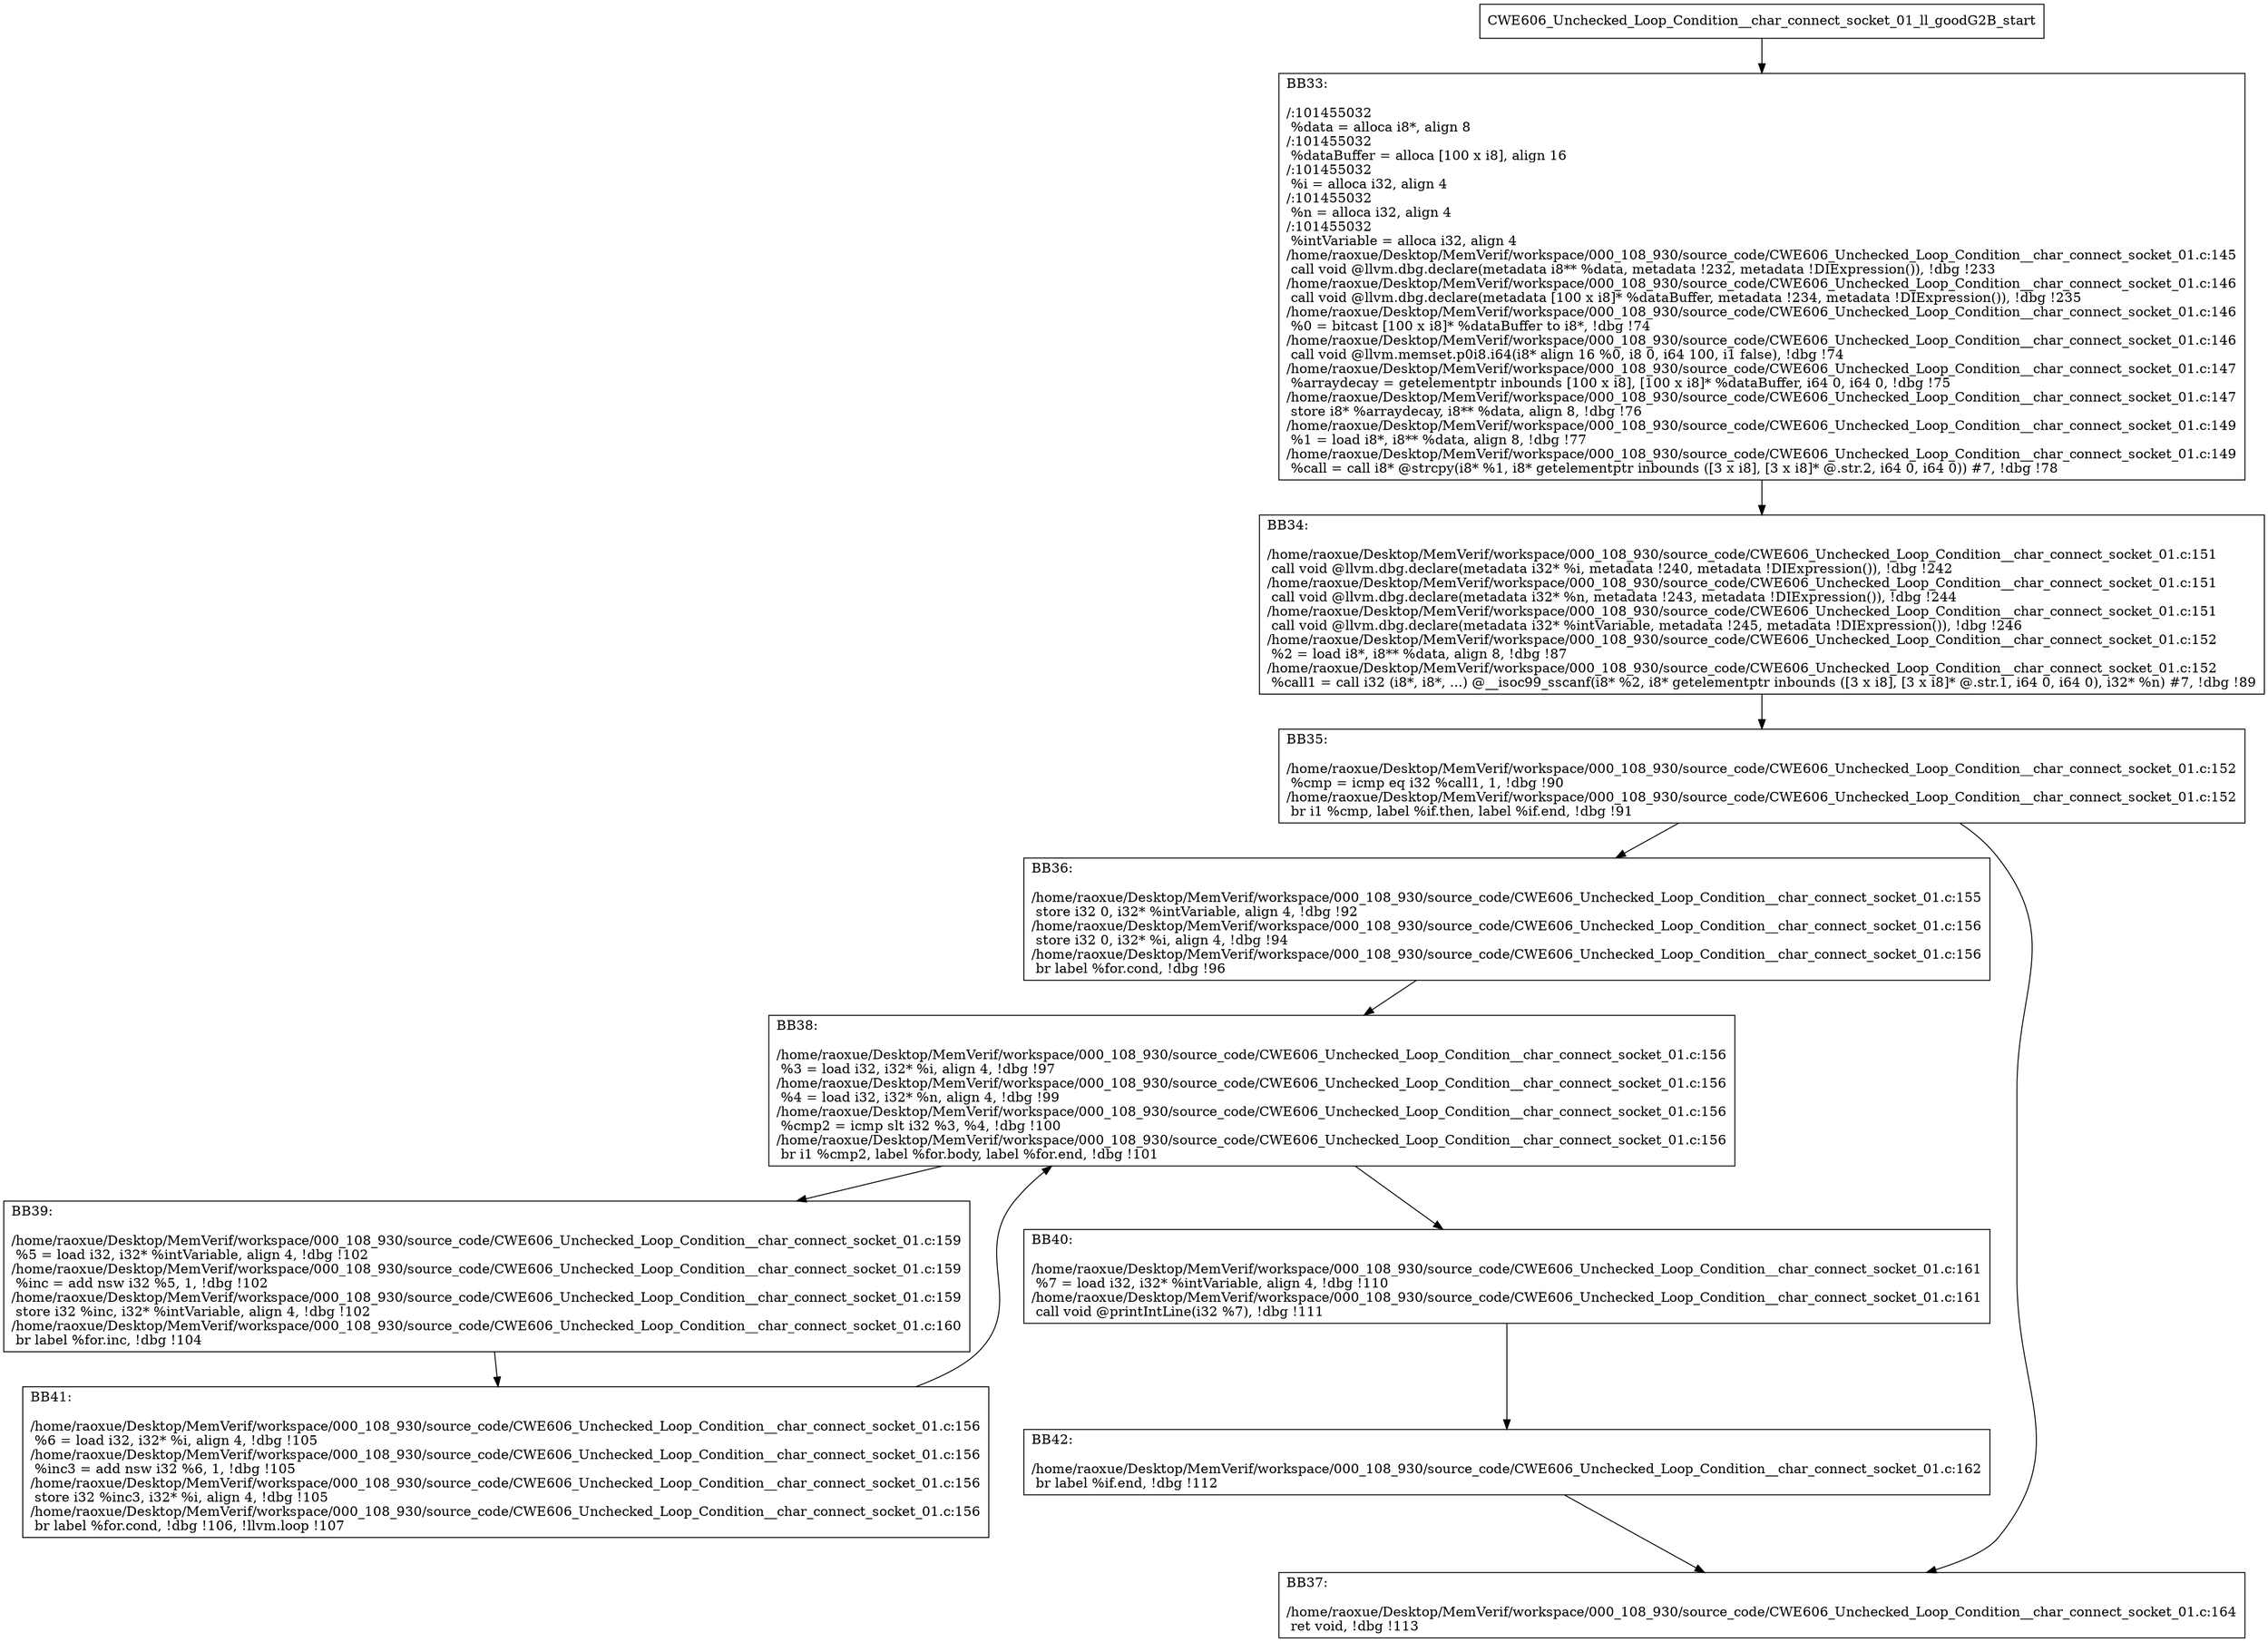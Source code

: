 digraph "CFG for'CWE606_Unchecked_Loop_Condition__char_connect_socket_01_ll_goodG2B' function" {
	BBCWE606_Unchecked_Loop_Condition__char_connect_socket_01_ll_goodG2B_start[shape=record,label="{CWE606_Unchecked_Loop_Condition__char_connect_socket_01_ll_goodG2B_start}"];
	BBCWE606_Unchecked_Loop_Condition__char_connect_socket_01_ll_goodG2B_start-> CWE606_Unchecked_Loop_Condition__char_connect_socket_01_ll_goodG2BBB33;
	CWE606_Unchecked_Loop_Condition__char_connect_socket_01_ll_goodG2BBB33 [shape=record, label="{BB33:\l\l/:101455032\l
  %data = alloca i8*, align 8\l
/:101455032\l
  %dataBuffer = alloca [100 x i8], align 16\l
/:101455032\l
  %i = alloca i32, align 4\l
/:101455032\l
  %n = alloca i32, align 4\l
/:101455032\l
  %intVariable = alloca i32, align 4\l
/home/raoxue/Desktop/MemVerif/workspace/000_108_930/source_code/CWE606_Unchecked_Loop_Condition__char_connect_socket_01.c:145\l
  call void @llvm.dbg.declare(metadata i8** %data, metadata !232, metadata !DIExpression()), !dbg !233\l
/home/raoxue/Desktop/MemVerif/workspace/000_108_930/source_code/CWE606_Unchecked_Loop_Condition__char_connect_socket_01.c:146\l
  call void @llvm.dbg.declare(metadata [100 x i8]* %dataBuffer, metadata !234, metadata !DIExpression()), !dbg !235\l
/home/raoxue/Desktop/MemVerif/workspace/000_108_930/source_code/CWE606_Unchecked_Loop_Condition__char_connect_socket_01.c:146\l
  %0 = bitcast [100 x i8]* %dataBuffer to i8*, !dbg !74\l
/home/raoxue/Desktop/MemVerif/workspace/000_108_930/source_code/CWE606_Unchecked_Loop_Condition__char_connect_socket_01.c:146\l
  call void @llvm.memset.p0i8.i64(i8* align 16 %0, i8 0, i64 100, i1 false), !dbg !74\l
/home/raoxue/Desktop/MemVerif/workspace/000_108_930/source_code/CWE606_Unchecked_Loop_Condition__char_connect_socket_01.c:147\l
  %arraydecay = getelementptr inbounds [100 x i8], [100 x i8]* %dataBuffer, i64 0, i64 0, !dbg !75\l
/home/raoxue/Desktop/MemVerif/workspace/000_108_930/source_code/CWE606_Unchecked_Loop_Condition__char_connect_socket_01.c:147\l
  store i8* %arraydecay, i8** %data, align 8, !dbg !76\l
/home/raoxue/Desktop/MemVerif/workspace/000_108_930/source_code/CWE606_Unchecked_Loop_Condition__char_connect_socket_01.c:149\l
  %1 = load i8*, i8** %data, align 8, !dbg !77\l
/home/raoxue/Desktop/MemVerif/workspace/000_108_930/source_code/CWE606_Unchecked_Loop_Condition__char_connect_socket_01.c:149\l
  %call = call i8* @strcpy(i8* %1, i8* getelementptr inbounds ([3 x i8], [3 x i8]* @.str.2, i64 0, i64 0)) #7, !dbg !78\l
}"];
	CWE606_Unchecked_Loop_Condition__char_connect_socket_01_ll_goodG2BBB33-> CWE606_Unchecked_Loop_Condition__char_connect_socket_01_ll_goodG2BBB34;
	CWE606_Unchecked_Loop_Condition__char_connect_socket_01_ll_goodG2BBB34 [shape=record, label="{BB34:\l\l/home/raoxue/Desktop/MemVerif/workspace/000_108_930/source_code/CWE606_Unchecked_Loop_Condition__char_connect_socket_01.c:151\l
  call void @llvm.dbg.declare(metadata i32* %i, metadata !240, metadata !DIExpression()), !dbg !242\l
/home/raoxue/Desktop/MemVerif/workspace/000_108_930/source_code/CWE606_Unchecked_Loop_Condition__char_connect_socket_01.c:151\l
  call void @llvm.dbg.declare(metadata i32* %n, metadata !243, metadata !DIExpression()), !dbg !244\l
/home/raoxue/Desktop/MemVerif/workspace/000_108_930/source_code/CWE606_Unchecked_Loop_Condition__char_connect_socket_01.c:151\l
  call void @llvm.dbg.declare(metadata i32* %intVariable, metadata !245, metadata !DIExpression()), !dbg !246\l
/home/raoxue/Desktop/MemVerif/workspace/000_108_930/source_code/CWE606_Unchecked_Loop_Condition__char_connect_socket_01.c:152\l
  %2 = load i8*, i8** %data, align 8, !dbg !87\l
/home/raoxue/Desktop/MemVerif/workspace/000_108_930/source_code/CWE606_Unchecked_Loop_Condition__char_connect_socket_01.c:152\l
  %call1 = call i32 (i8*, i8*, ...) @__isoc99_sscanf(i8* %2, i8* getelementptr inbounds ([3 x i8], [3 x i8]* @.str.1, i64 0, i64 0), i32* %n) #7, !dbg !89\l
}"];
	CWE606_Unchecked_Loop_Condition__char_connect_socket_01_ll_goodG2BBB34-> CWE606_Unchecked_Loop_Condition__char_connect_socket_01_ll_goodG2BBB35;
	CWE606_Unchecked_Loop_Condition__char_connect_socket_01_ll_goodG2BBB35 [shape=record, label="{BB35:\l\l/home/raoxue/Desktop/MemVerif/workspace/000_108_930/source_code/CWE606_Unchecked_Loop_Condition__char_connect_socket_01.c:152\l
  %cmp = icmp eq i32 %call1, 1, !dbg !90\l
/home/raoxue/Desktop/MemVerif/workspace/000_108_930/source_code/CWE606_Unchecked_Loop_Condition__char_connect_socket_01.c:152\l
  br i1 %cmp, label %if.then, label %if.end, !dbg !91\l
}"];
	CWE606_Unchecked_Loop_Condition__char_connect_socket_01_ll_goodG2BBB35-> CWE606_Unchecked_Loop_Condition__char_connect_socket_01_ll_goodG2BBB36;
	CWE606_Unchecked_Loop_Condition__char_connect_socket_01_ll_goodG2BBB35-> CWE606_Unchecked_Loop_Condition__char_connect_socket_01_ll_goodG2BBB37;
	CWE606_Unchecked_Loop_Condition__char_connect_socket_01_ll_goodG2BBB36 [shape=record, label="{BB36:\l\l/home/raoxue/Desktop/MemVerif/workspace/000_108_930/source_code/CWE606_Unchecked_Loop_Condition__char_connect_socket_01.c:155\l
  store i32 0, i32* %intVariable, align 4, !dbg !92\l
/home/raoxue/Desktop/MemVerif/workspace/000_108_930/source_code/CWE606_Unchecked_Loop_Condition__char_connect_socket_01.c:156\l
  store i32 0, i32* %i, align 4, !dbg !94\l
/home/raoxue/Desktop/MemVerif/workspace/000_108_930/source_code/CWE606_Unchecked_Loop_Condition__char_connect_socket_01.c:156\l
  br label %for.cond, !dbg !96\l
}"];
	CWE606_Unchecked_Loop_Condition__char_connect_socket_01_ll_goodG2BBB36-> CWE606_Unchecked_Loop_Condition__char_connect_socket_01_ll_goodG2BBB38;
	CWE606_Unchecked_Loop_Condition__char_connect_socket_01_ll_goodG2BBB38 [shape=record, label="{BB38:\l\l/home/raoxue/Desktop/MemVerif/workspace/000_108_930/source_code/CWE606_Unchecked_Loop_Condition__char_connect_socket_01.c:156\l
  %3 = load i32, i32* %i, align 4, !dbg !97\l
/home/raoxue/Desktop/MemVerif/workspace/000_108_930/source_code/CWE606_Unchecked_Loop_Condition__char_connect_socket_01.c:156\l
  %4 = load i32, i32* %n, align 4, !dbg !99\l
/home/raoxue/Desktop/MemVerif/workspace/000_108_930/source_code/CWE606_Unchecked_Loop_Condition__char_connect_socket_01.c:156\l
  %cmp2 = icmp slt i32 %3, %4, !dbg !100\l
/home/raoxue/Desktop/MemVerif/workspace/000_108_930/source_code/CWE606_Unchecked_Loop_Condition__char_connect_socket_01.c:156\l
  br i1 %cmp2, label %for.body, label %for.end, !dbg !101\l
}"];
	CWE606_Unchecked_Loop_Condition__char_connect_socket_01_ll_goodG2BBB38-> CWE606_Unchecked_Loop_Condition__char_connect_socket_01_ll_goodG2BBB39;
	CWE606_Unchecked_Loop_Condition__char_connect_socket_01_ll_goodG2BBB38-> CWE606_Unchecked_Loop_Condition__char_connect_socket_01_ll_goodG2BBB40;
	CWE606_Unchecked_Loop_Condition__char_connect_socket_01_ll_goodG2BBB39 [shape=record, label="{BB39:\l\l/home/raoxue/Desktop/MemVerif/workspace/000_108_930/source_code/CWE606_Unchecked_Loop_Condition__char_connect_socket_01.c:159\l
  %5 = load i32, i32* %intVariable, align 4, !dbg !102\l
/home/raoxue/Desktop/MemVerif/workspace/000_108_930/source_code/CWE606_Unchecked_Loop_Condition__char_connect_socket_01.c:159\l
  %inc = add nsw i32 %5, 1, !dbg !102\l
/home/raoxue/Desktop/MemVerif/workspace/000_108_930/source_code/CWE606_Unchecked_Loop_Condition__char_connect_socket_01.c:159\l
  store i32 %inc, i32* %intVariable, align 4, !dbg !102\l
/home/raoxue/Desktop/MemVerif/workspace/000_108_930/source_code/CWE606_Unchecked_Loop_Condition__char_connect_socket_01.c:160\l
  br label %for.inc, !dbg !104\l
}"];
	CWE606_Unchecked_Loop_Condition__char_connect_socket_01_ll_goodG2BBB39-> CWE606_Unchecked_Loop_Condition__char_connect_socket_01_ll_goodG2BBB41;
	CWE606_Unchecked_Loop_Condition__char_connect_socket_01_ll_goodG2BBB41 [shape=record, label="{BB41:\l\l/home/raoxue/Desktop/MemVerif/workspace/000_108_930/source_code/CWE606_Unchecked_Loop_Condition__char_connect_socket_01.c:156\l
  %6 = load i32, i32* %i, align 4, !dbg !105\l
/home/raoxue/Desktop/MemVerif/workspace/000_108_930/source_code/CWE606_Unchecked_Loop_Condition__char_connect_socket_01.c:156\l
  %inc3 = add nsw i32 %6, 1, !dbg !105\l
/home/raoxue/Desktop/MemVerif/workspace/000_108_930/source_code/CWE606_Unchecked_Loop_Condition__char_connect_socket_01.c:156\l
  store i32 %inc3, i32* %i, align 4, !dbg !105\l
/home/raoxue/Desktop/MemVerif/workspace/000_108_930/source_code/CWE606_Unchecked_Loop_Condition__char_connect_socket_01.c:156\l
  br label %for.cond, !dbg !106, !llvm.loop !107\l
}"];
	CWE606_Unchecked_Loop_Condition__char_connect_socket_01_ll_goodG2BBB41-> CWE606_Unchecked_Loop_Condition__char_connect_socket_01_ll_goodG2BBB38;
	CWE606_Unchecked_Loop_Condition__char_connect_socket_01_ll_goodG2BBB40 [shape=record, label="{BB40:\l\l/home/raoxue/Desktop/MemVerif/workspace/000_108_930/source_code/CWE606_Unchecked_Loop_Condition__char_connect_socket_01.c:161\l
  %7 = load i32, i32* %intVariable, align 4, !dbg !110\l
/home/raoxue/Desktop/MemVerif/workspace/000_108_930/source_code/CWE606_Unchecked_Loop_Condition__char_connect_socket_01.c:161\l
  call void @printIntLine(i32 %7), !dbg !111\l
}"];
	CWE606_Unchecked_Loop_Condition__char_connect_socket_01_ll_goodG2BBB40-> CWE606_Unchecked_Loop_Condition__char_connect_socket_01_ll_goodG2BBB42;
	CWE606_Unchecked_Loop_Condition__char_connect_socket_01_ll_goodG2BBB42 [shape=record, label="{BB42:\l\l/home/raoxue/Desktop/MemVerif/workspace/000_108_930/source_code/CWE606_Unchecked_Loop_Condition__char_connect_socket_01.c:162\l
  br label %if.end, !dbg !112\l
}"];
	CWE606_Unchecked_Loop_Condition__char_connect_socket_01_ll_goodG2BBB42-> CWE606_Unchecked_Loop_Condition__char_connect_socket_01_ll_goodG2BBB37;
	CWE606_Unchecked_Loop_Condition__char_connect_socket_01_ll_goodG2BBB37 [shape=record, label="{BB37:\l\l/home/raoxue/Desktop/MemVerif/workspace/000_108_930/source_code/CWE606_Unchecked_Loop_Condition__char_connect_socket_01.c:164\l
  ret void, !dbg !113\l
}"];
}
